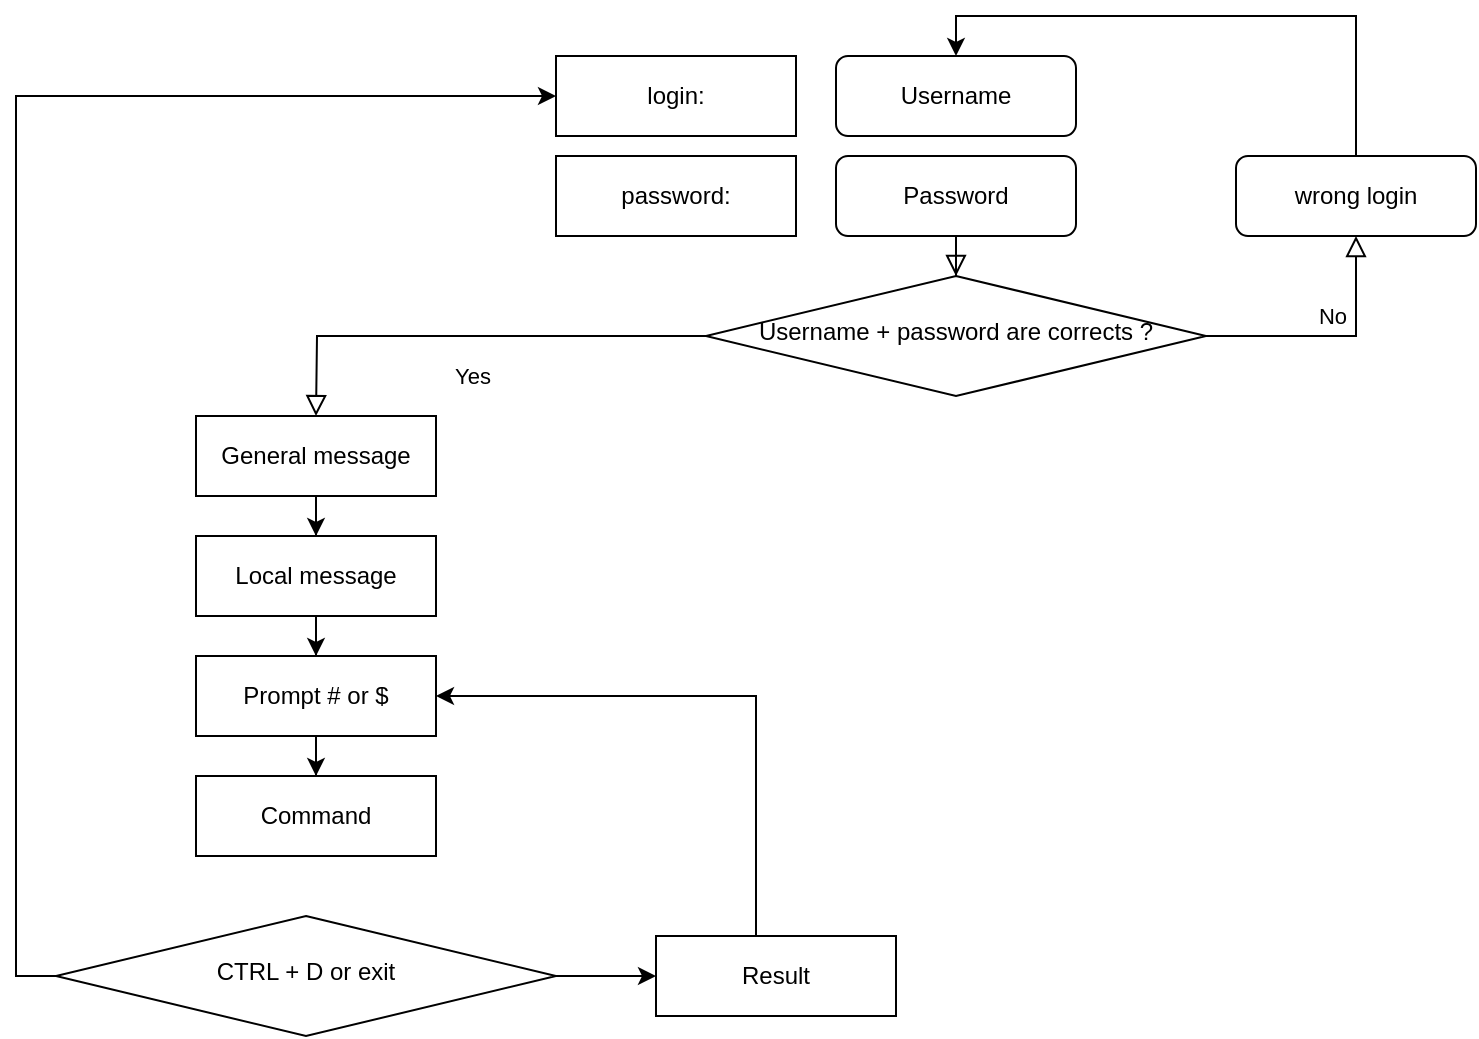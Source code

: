 <mxfile version="14.7.0" type="device"><diagram id="C5RBs43oDa-KdzZeNtuy" name="Page-1"><mxGraphModel dx="1038" dy="523" grid="1" gridSize="10" guides="1" tooltips="1" connect="1" arrows="1" fold="1" page="1" pageScale="1" pageWidth="827" pageHeight="1169" math="0" shadow="0"><root><mxCell id="WIyWlLk6GJQsqaUBKTNV-0"/><mxCell id="WIyWlLk6GJQsqaUBKTNV-1" parent="WIyWlLk6GJQsqaUBKTNV-0"/><mxCell id="WIyWlLk6GJQsqaUBKTNV-2" value="" style="rounded=0;html=1;jettySize=auto;orthogonalLoop=1;fontSize=11;endArrow=block;endFill=0;endSize=8;strokeWidth=1;shadow=0;labelBackgroundColor=none;edgeStyle=orthogonalEdgeStyle;exitX=0.5;exitY=1;exitDx=0;exitDy=0;" parent="WIyWlLk6GJQsqaUBKTNV-1" source="JpKt9t9xU0GyhLsVo55u-1" target="WIyWlLk6GJQsqaUBKTNV-6" edge="1"><mxGeometry relative="1" as="geometry"/></mxCell><mxCell id="WIyWlLk6GJQsqaUBKTNV-3" value="Username" style="rounded=1;whiteSpace=wrap;html=1;fontSize=12;glass=0;strokeWidth=1;shadow=0;" parent="WIyWlLk6GJQsqaUBKTNV-1" vertex="1"><mxGeometry x="420" y="40" width="120" height="40" as="geometry"/></mxCell><mxCell id="WIyWlLk6GJQsqaUBKTNV-4" value="Yes" style="rounded=0;html=1;jettySize=auto;orthogonalLoop=1;fontSize=11;endArrow=block;endFill=0;endSize=8;strokeWidth=1;shadow=0;labelBackgroundColor=none;edgeStyle=orthogonalEdgeStyle;" parent="WIyWlLk6GJQsqaUBKTNV-1" source="WIyWlLk6GJQsqaUBKTNV-6" edge="1"><mxGeometry y="20" relative="1" as="geometry"><mxPoint as="offset"/><mxPoint x="160" y="220" as="targetPoint"/></mxGeometry></mxCell><mxCell id="WIyWlLk6GJQsqaUBKTNV-5" value="No" style="edgeStyle=orthogonalEdgeStyle;rounded=0;html=1;jettySize=auto;orthogonalLoop=1;fontSize=11;endArrow=block;endFill=0;endSize=8;strokeWidth=1;shadow=0;labelBackgroundColor=none;" parent="WIyWlLk6GJQsqaUBKTNV-1" source="WIyWlLk6GJQsqaUBKTNV-6" target="WIyWlLk6GJQsqaUBKTNV-7" edge="1"><mxGeometry y="10" relative="1" as="geometry"><mxPoint as="offset"/></mxGeometry></mxCell><mxCell id="WIyWlLk6GJQsqaUBKTNV-6" value="Username + password are corrects ?" style="rhombus;whiteSpace=wrap;html=1;shadow=0;fontFamily=Helvetica;fontSize=12;align=center;strokeWidth=1;spacing=6;spacingTop=-4;" parent="WIyWlLk6GJQsqaUBKTNV-1" vertex="1"><mxGeometry x="355" y="150" width="250" height="60" as="geometry"/></mxCell><mxCell id="JpKt9t9xU0GyhLsVo55u-4" style="edgeStyle=orthogonalEdgeStyle;rounded=0;orthogonalLoop=1;jettySize=auto;html=1;entryX=0.5;entryY=0;entryDx=0;entryDy=0;" edge="1" parent="WIyWlLk6GJQsqaUBKTNV-1" source="WIyWlLk6GJQsqaUBKTNV-7" target="WIyWlLk6GJQsqaUBKTNV-3"><mxGeometry relative="1" as="geometry"><Array as="points"><mxPoint x="680" y="20"/><mxPoint x="480" y="20"/></Array></mxGeometry></mxCell><mxCell id="WIyWlLk6GJQsqaUBKTNV-7" value="wrong login" style="rounded=1;whiteSpace=wrap;html=1;fontSize=12;glass=0;strokeWidth=1;shadow=0;" parent="WIyWlLk6GJQsqaUBKTNV-1" vertex="1"><mxGeometry x="620" y="90" width="120" height="40" as="geometry"/></mxCell><mxCell id="JpKt9t9xU0GyhLsVo55u-0" value="login:" style="rounded=0;whiteSpace=wrap;html=1;" vertex="1" parent="WIyWlLk6GJQsqaUBKTNV-1"><mxGeometry x="280" y="40" width="120" height="40" as="geometry"/></mxCell><mxCell id="JpKt9t9xU0GyhLsVo55u-1" value="Password" style="rounded=1;whiteSpace=wrap;html=1;fontSize=12;glass=0;strokeWidth=1;shadow=0;" vertex="1" parent="WIyWlLk6GJQsqaUBKTNV-1"><mxGeometry x="420" y="90" width="120" height="40" as="geometry"/></mxCell><mxCell id="JpKt9t9xU0GyhLsVo55u-2" value="password:" style="rounded=0;whiteSpace=wrap;html=1;" vertex="1" parent="WIyWlLk6GJQsqaUBKTNV-1"><mxGeometry x="280" y="90" width="120" height="40" as="geometry"/></mxCell><mxCell id="JpKt9t9xU0GyhLsVo55u-10" style="edgeStyle=orthogonalEdgeStyle;rounded=0;orthogonalLoop=1;jettySize=auto;html=1;" edge="1" parent="WIyWlLk6GJQsqaUBKTNV-1" source="JpKt9t9xU0GyhLsVo55u-5" target="JpKt9t9xU0GyhLsVo55u-6"><mxGeometry relative="1" as="geometry"/></mxCell><mxCell id="JpKt9t9xU0GyhLsVo55u-5" value="General message" style="rounded=0;whiteSpace=wrap;html=1;" vertex="1" parent="WIyWlLk6GJQsqaUBKTNV-1"><mxGeometry x="100" y="220" width="120" height="40" as="geometry"/></mxCell><mxCell id="JpKt9t9xU0GyhLsVo55u-11" style="edgeStyle=orthogonalEdgeStyle;rounded=0;orthogonalLoop=1;jettySize=auto;html=1;" edge="1" parent="WIyWlLk6GJQsqaUBKTNV-1" source="JpKt9t9xU0GyhLsVo55u-6" target="JpKt9t9xU0GyhLsVo55u-7"><mxGeometry relative="1" as="geometry"/></mxCell><mxCell id="JpKt9t9xU0GyhLsVo55u-6" value="Local message" style="rounded=0;whiteSpace=wrap;html=1;" vertex="1" parent="WIyWlLk6GJQsqaUBKTNV-1"><mxGeometry x="100" y="280" width="120" height="40" as="geometry"/></mxCell><mxCell id="JpKt9t9xU0GyhLsVo55u-12" style="edgeStyle=orthogonalEdgeStyle;rounded=0;orthogonalLoop=1;jettySize=auto;html=1;" edge="1" parent="WIyWlLk6GJQsqaUBKTNV-1" source="JpKt9t9xU0GyhLsVo55u-7" target="JpKt9t9xU0GyhLsVo55u-8"><mxGeometry relative="1" as="geometry"/></mxCell><mxCell id="JpKt9t9xU0GyhLsVo55u-7" value="Prompt # or $" style="rounded=0;whiteSpace=wrap;html=1;" vertex="1" parent="WIyWlLk6GJQsqaUBKTNV-1"><mxGeometry x="100" y="340" width="120" height="40" as="geometry"/></mxCell><mxCell id="JpKt9t9xU0GyhLsVo55u-8" value="Command" style="rounded=0;whiteSpace=wrap;html=1;" vertex="1" parent="WIyWlLk6GJQsqaUBKTNV-1"><mxGeometry x="100" y="400" width="120" height="40" as="geometry"/></mxCell><mxCell id="JpKt9t9xU0GyhLsVo55u-15" style="edgeStyle=orthogonalEdgeStyle;rounded=0;orthogonalLoop=1;jettySize=auto;html=1;entryX=0;entryY=0.5;entryDx=0;entryDy=0;" edge="1" parent="WIyWlLk6GJQsqaUBKTNV-1" source="JpKt9t9xU0GyhLsVo55u-13" target="JpKt9t9xU0GyhLsVo55u-14"><mxGeometry relative="1" as="geometry"/></mxCell><mxCell id="JpKt9t9xU0GyhLsVo55u-17" style="edgeStyle=orthogonalEdgeStyle;rounded=0;orthogonalLoop=1;jettySize=auto;html=1;entryX=0;entryY=0.5;entryDx=0;entryDy=0;" edge="1" parent="WIyWlLk6GJQsqaUBKTNV-1" source="JpKt9t9xU0GyhLsVo55u-13" target="JpKt9t9xU0GyhLsVo55u-0"><mxGeometry relative="1" as="geometry"><Array as="points"><mxPoint x="10" y="500"/><mxPoint x="10" y="60"/></Array></mxGeometry></mxCell><mxCell id="JpKt9t9xU0GyhLsVo55u-13" value="CTRL + D or exit" style="rhombus;whiteSpace=wrap;html=1;shadow=0;fontFamily=Helvetica;fontSize=12;align=center;strokeWidth=1;spacing=6;spacingTop=-4;" vertex="1" parent="WIyWlLk6GJQsqaUBKTNV-1"><mxGeometry x="30" y="470" width="250" height="60" as="geometry"/></mxCell><mxCell id="JpKt9t9xU0GyhLsVo55u-16" style="edgeStyle=orthogonalEdgeStyle;rounded=0;orthogonalLoop=1;jettySize=auto;html=1;entryX=1;entryY=0.5;entryDx=0;entryDy=0;" edge="1" parent="WIyWlLk6GJQsqaUBKTNV-1" source="JpKt9t9xU0GyhLsVo55u-14" target="JpKt9t9xU0GyhLsVo55u-7"><mxGeometry relative="1" as="geometry"><Array as="points"><mxPoint x="380" y="360"/></Array></mxGeometry></mxCell><mxCell id="JpKt9t9xU0GyhLsVo55u-14" value="Result" style="rounded=0;whiteSpace=wrap;html=1;" vertex="1" parent="WIyWlLk6GJQsqaUBKTNV-1"><mxGeometry x="330" y="480" width="120" height="40" as="geometry"/></mxCell></root></mxGraphModel></diagram></mxfile>